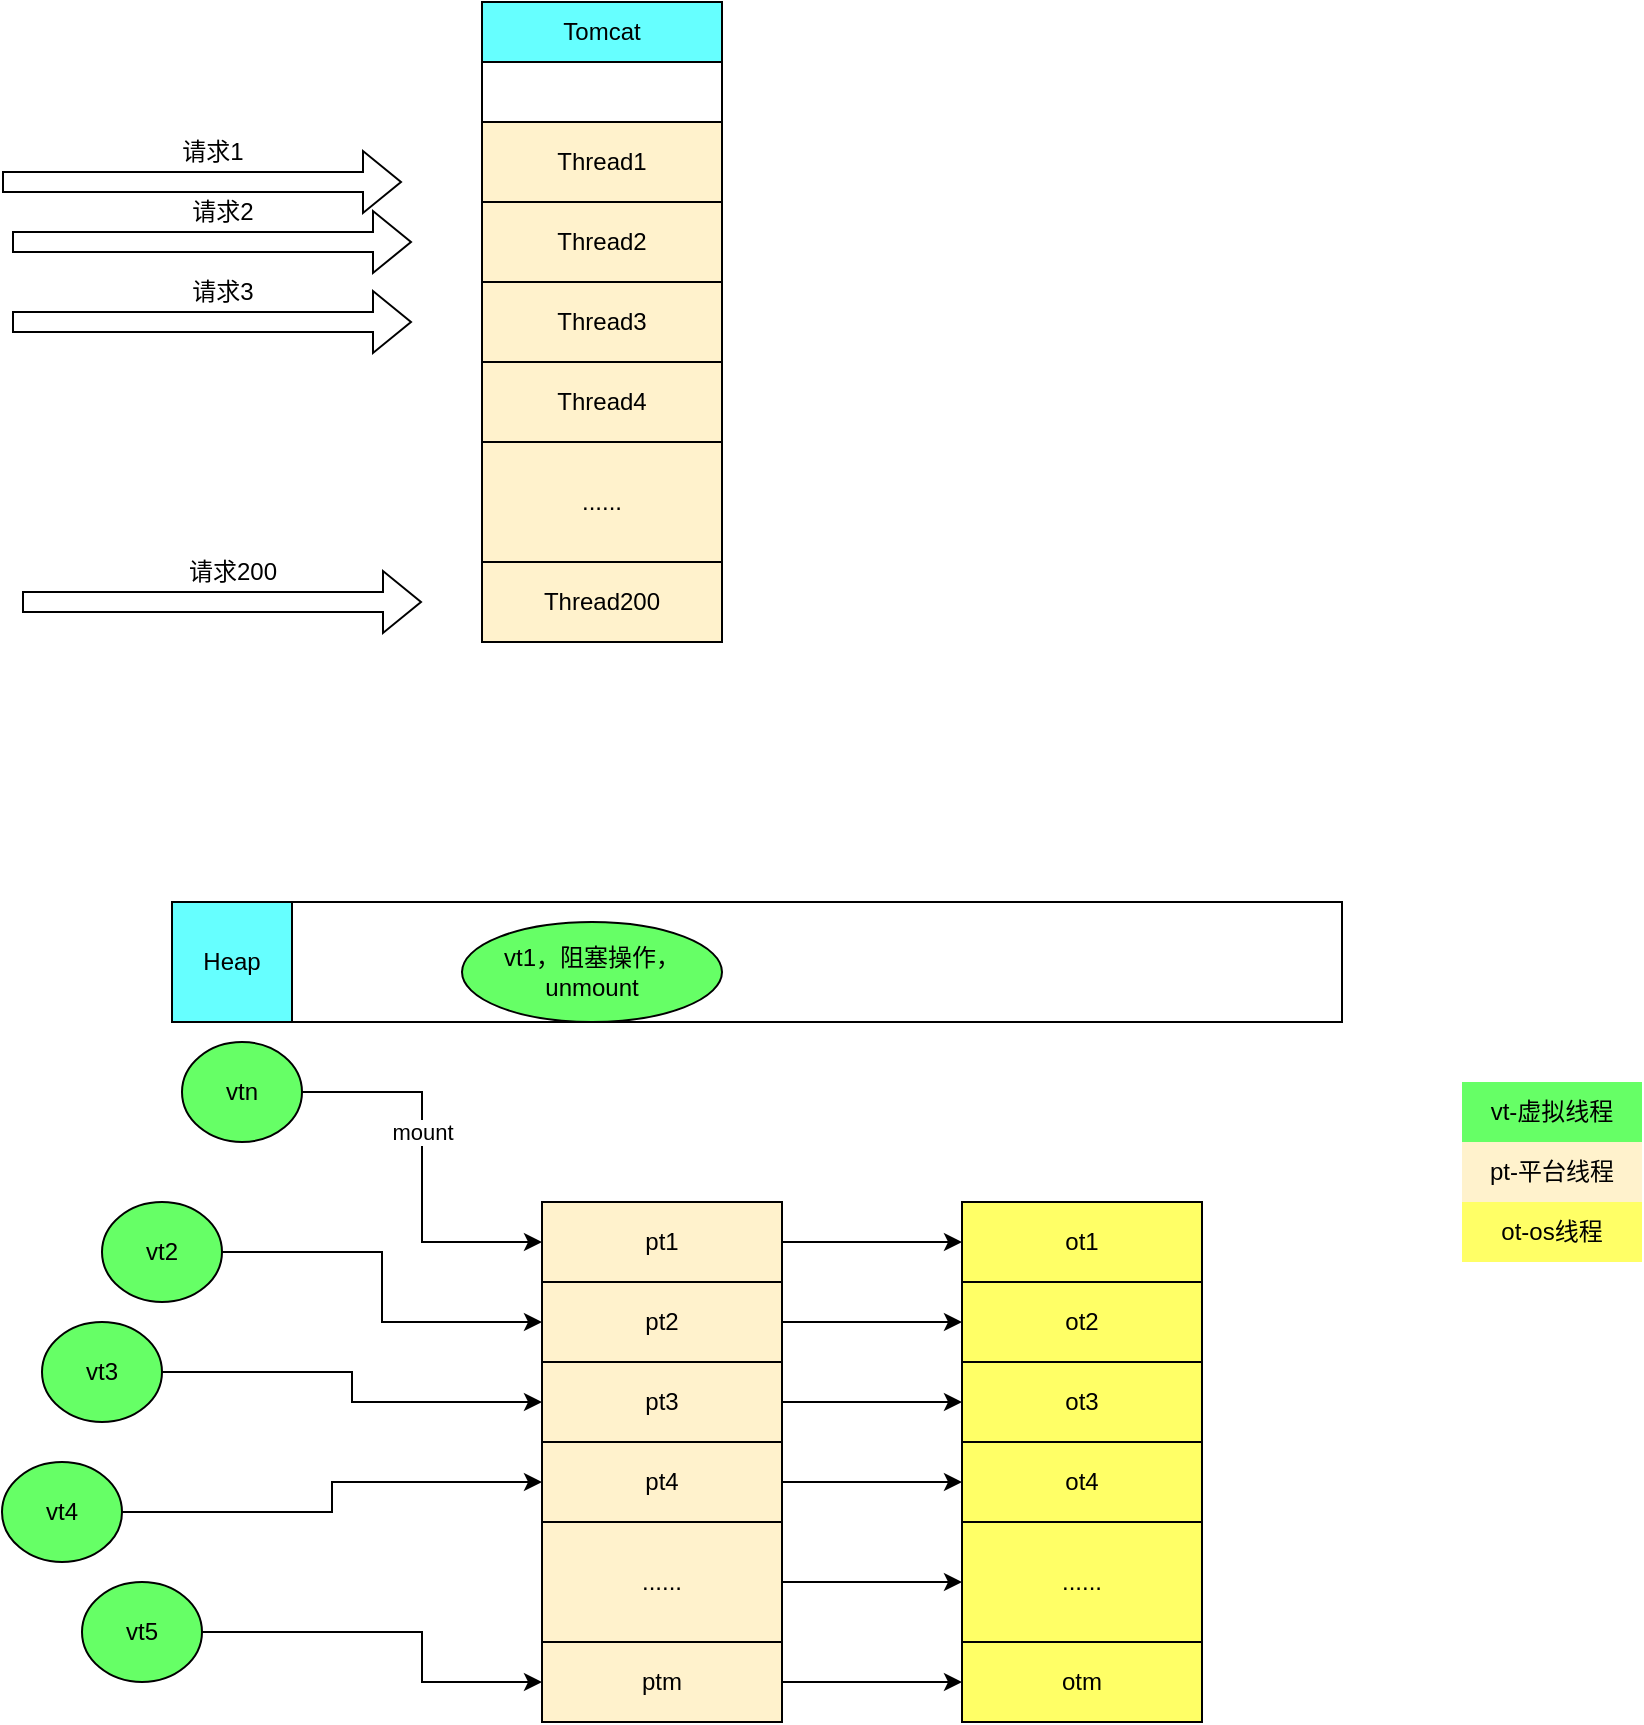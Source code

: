 <mxfile version="23.1.5" type="device">
  <diagram name="第 1 页" id="2GPRqhx0drDz8hzwv0PV">
    <mxGraphModel dx="1853" dy="688" grid="1" gridSize="10" guides="1" tooltips="1" connect="1" arrows="1" fold="1" page="1" pageScale="1" pageWidth="827" pageHeight="1169" math="0" shadow="0">
      <root>
        <mxCell id="0" />
        <mxCell id="1" parent="0" />
        <mxCell id="XeffF2xR2f2QkGAluVaj-24" value="" style="rounded=0;whiteSpace=wrap;html=1;" vertex="1" parent="1">
          <mxGeometry x="200" y="160" width="120" height="320" as="geometry" />
        </mxCell>
        <mxCell id="XeffF2xR2f2QkGAluVaj-25" value="Tomcat" style="rounded=0;whiteSpace=wrap;html=1;fillColor=#66FFFF;" vertex="1" parent="1">
          <mxGeometry x="200" y="160" width="120" height="30" as="geometry" />
        </mxCell>
        <mxCell id="XeffF2xR2f2QkGAluVaj-26" value="Thread1" style="rounded=0;whiteSpace=wrap;html=1;fillColor=#FFF2CC;" vertex="1" parent="1">
          <mxGeometry x="200" y="220" width="120" height="40" as="geometry" />
        </mxCell>
        <mxCell id="XeffF2xR2f2QkGAluVaj-27" value="Thread2" style="rounded=0;whiteSpace=wrap;html=1;fillColor=#FFF2CC;" vertex="1" parent="1">
          <mxGeometry x="200" y="260" width="120" height="40" as="geometry" />
        </mxCell>
        <mxCell id="XeffF2xR2f2QkGAluVaj-28" value="Thread3" style="rounded=0;whiteSpace=wrap;html=1;fillColor=#FFF2CC;" vertex="1" parent="1">
          <mxGeometry x="200" y="300" width="120" height="40" as="geometry" />
        </mxCell>
        <mxCell id="XeffF2xR2f2QkGAluVaj-29" value="Thread4" style="rounded=0;whiteSpace=wrap;html=1;fillColor=#FFF2CC;" vertex="1" parent="1">
          <mxGeometry x="200" y="340" width="120" height="40" as="geometry" />
        </mxCell>
        <mxCell id="XeffF2xR2f2QkGAluVaj-30" value="......" style="rounded=0;whiteSpace=wrap;html=1;fillColor=#FFF2CC;" vertex="1" parent="1">
          <mxGeometry x="200" y="380" width="120" height="60" as="geometry" />
        </mxCell>
        <mxCell id="XeffF2xR2f2QkGAluVaj-31" value="Thread200" style="rounded=0;whiteSpace=wrap;html=1;fillColor=#FFF2CC;" vertex="1" parent="1">
          <mxGeometry x="200" y="440" width="120" height="40" as="geometry" />
        </mxCell>
        <mxCell id="XeffF2xR2f2QkGAluVaj-33" value="" style="shape=flexArrow;endArrow=classic;html=1;rounded=0;" edge="1" parent="1">
          <mxGeometry width="50" height="50" relative="1" as="geometry">
            <mxPoint x="-40" y="250" as="sourcePoint" />
            <mxPoint x="160" y="250" as="targetPoint" />
          </mxGeometry>
        </mxCell>
        <mxCell id="XeffF2xR2f2QkGAluVaj-34" value="请求1" style="text;html=1;align=center;verticalAlign=middle;resizable=0;points=[];autosize=1;strokeColor=none;fillColor=none;" vertex="1" parent="1">
          <mxGeometry x="40" y="220" width="50" height="30" as="geometry" />
        </mxCell>
        <mxCell id="XeffF2xR2f2QkGAluVaj-35" value="" style="shape=flexArrow;endArrow=classic;html=1;rounded=0;" edge="1" parent="1">
          <mxGeometry width="50" height="50" relative="1" as="geometry">
            <mxPoint x="-35" y="280" as="sourcePoint" />
            <mxPoint x="165" y="280" as="targetPoint" />
          </mxGeometry>
        </mxCell>
        <mxCell id="XeffF2xR2f2QkGAluVaj-36" value="请求2" style="text;html=1;align=center;verticalAlign=middle;resizable=0;points=[];autosize=1;strokeColor=none;fillColor=none;" vertex="1" parent="1">
          <mxGeometry x="45" y="250" width="50" height="30" as="geometry" />
        </mxCell>
        <mxCell id="XeffF2xR2f2QkGAluVaj-37" value="" style="shape=flexArrow;endArrow=classic;html=1;rounded=0;" edge="1" parent="1">
          <mxGeometry width="50" height="50" relative="1" as="geometry">
            <mxPoint x="-35" y="320" as="sourcePoint" />
            <mxPoint x="165" y="320" as="targetPoint" />
          </mxGeometry>
        </mxCell>
        <mxCell id="XeffF2xR2f2QkGAluVaj-38" value="请求3" style="text;html=1;align=center;verticalAlign=middle;resizable=0;points=[];autosize=1;strokeColor=none;fillColor=none;" vertex="1" parent="1">
          <mxGeometry x="45" y="290" width="50" height="30" as="geometry" />
        </mxCell>
        <mxCell id="XeffF2xR2f2QkGAluVaj-39" value="" style="shape=flexArrow;endArrow=classic;html=1;rounded=0;" edge="1" parent="1">
          <mxGeometry width="50" height="50" relative="1" as="geometry">
            <mxPoint x="-30" y="460" as="sourcePoint" />
            <mxPoint x="170" y="460" as="targetPoint" />
          </mxGeometry>
        </mxCell>
        <mxCell id="XeffF2xR2f2QkGAluVaj-40" value="请求200" style="text;html=1;align=center;verticalAlign=middle;resizable=0;points=[];autosize=1;strokeColor=none;fillColor=none;" vertex="1" parent="1">
          <mxGeometry x="40" y="430" width="70" height="30" as="geometry" />
        </mxCell>
        <mxCell id="XeffF2xR2f2QkGAluVaj-41" value="" style="rounded=0;whiteSpace=wrap;html=1;" vertex="1" parent="1">
          <mxGeometry x="230" y="760" width="120" height="260" as="geometry" />
        </mxCell>
        <mxCell id="XeffF2xR2f2QkGAluVaj-84" style="edgeStyle=orthogonalEdgeStyle;rounded=0;orthogonalLoop=1;jettySize=auto;html=1;exitX=1;exitY=0.5;exitDx=0;exitDy=0;entryX=0;entryY=0.5;entryDx=0;entryDy=0;" edge="1" parent="1" source="XeffF2xR2f2QkGAluVaj-43" target="XeffF2xR2f2QkGAluVaj-67">
          <mxGeometry relative="1" as="geometry" />
        </mxCell>
        <mxCell id="XeffF2xR2f2QkGAluVaj-43" value="pt1" style="rounded=0;whiteSpace=wrap;html=1;fillColor=#FFF2CC;" vertex="1" parent="1">
          <mxGeometry x="230" y="760" width="120" height="40" as="geometry" />
        </mxCell>
        <mxCell id="XeffF2xR2f2QkGAluVaj-85" style="edgeStyle=orthogonalEdgeStyle;rounded=0;orthogonalLoop=1;jettySize=auto;html=1;exitX=1;exitY=0.5;exitDx=0;exitDy=0;entryX=0;entryY=0.5;entryDx=0;entryDy=0;" edge="1" parent="1" source="XeffF2xR2f2QkGAluVaj-44" target="XeffF2xR2f2QkGAluVaj-68">
          <mxGeometry relative="1" as="geometry" />
        </mxCell>
        <mxCell id="XeffF2xR2f2QkGAluVaj-44" value="pt2" style="rounded=0;whiteSpace=wrap;html=1;fillColor=#FFF2CC;" vertex="1" parent="1">
          <mxGeometry x="230" y="800" width="120" height="40" as="geometry" />
        </mxCell>
        <mxCell id="XeffF2xR2f2QkGAluVaj-86" style="edgeStyle=orthogonalEdgeStyle;rounded=0;orthogonalLoop=1;jettySize=auto;html=1;exitX=1;exitY=0.5;exitDx=0;exitDy=0;entryX=0;entryY=0.5;entryDx=0;entryDy=0;" edge="1" parent="1" source="XeffF2xR2f2QkGAluVaj-45" target="XeffF2xR2f2QkGAluVaj-69">
          <mxGeometry relative="1" as="geometry" />
        </mxCell>
        <mxCell id="XeffF2xR2f2QkGAluVaj-45" value="pt3" style="rounded=0;whiteSpace=wrap;html=1;fillColor=#FFF2CC;" vertex="1" parent="1">
          <mxGeometry x="230" y="840" width="120" height="40" as="geometry" />
        </mxCell>
        <mxCell id="XeffF2xR2f2QkGAluVaj-87" style="edgeStyle=orthogonalEdgeStyle;rounded=0;orthogonalLoop=1;jettySize=auto;html=1;exitX=1;exitY=0.5;exitDx=0;exitDy=0;entryX=0;entryY=0.5;entryDx=0;entryDy=0;" edge="1" parent="1" source="XeffF2xR2f2QkGAluVaj-46" target="XeffF2xR2f2QkGAluVaj-70">
          <mxGeometry relative="1" as="geometry" />
        </mxCell>
        <mxCell id="XeffF2xR2f2QkGAluVaj-46" value="pt4" style="rounded=0;whiteSpace=wrap;html=1;fillColor=#FFF2CC;" vertex="1" parent="1">
          <mxGeometry x="230" y="880" width="120" height="40" as="geometry" />
        </mxCell>
        <mxCell id="XeffF2xR2f2QkGAluVaj-88" style="edgeStyle=orthogonalEdgeStyle;rounded=0;orthogonalLoop=1;jettySize=auto;html=1;exitX=1;exitY=0.5;exitDx=0;exitDy=0;entryX=0;entryY=0.5;entryDx=0;entryDy=0;" edge="1" parent="1" source="XeffF2xR2f2QkGAluVaj-47" target="XeffF2xR2f2QkGAluVaj-71">
          <mxGeometry relative="1" as="geometry" />
        </mxCell>
        <mxCell id="XeffF2xR2f2QkGAluVaj-47" value="......" style="rounded=0;whiteSpace=wrap;html=1;fillColor=#FFF2CC;" vertex="1" parent="1">
          <mxGeometry x="230" y="920" width="120" height="60" as="geometry" />
        </mxCell>
        <mxCell id="XeffF2xR2f2QkGAluVaj-89" style="edgeStyle=orthogonalEdgeStyle;rounded=0;orthogonalLoop=1;jettySize=auto;html=1;exitX=1;exitY=0.5;exitDx=0;exitDy=0;entryX=0;entryY=0.5;entryDx=0;entryDy=0;" edge="1" parent="1" source="XeffF2xR2f2QkGAluVaj-48" target="XeffF2xR2f2QkGAluVaj-72">
          <mxGeometry relative="1" as="geometry" />
        </mxCell>
        <mxCell id="XeffF2xR2f2QkGAluVaj-48" value="ptm" style="rounded=0;whiteSpace=wrap;html=1;fillColor=#FFF2CC;" vertex="1" parent="1">
          <mxGeometry x="230" y="980" width="120" height="40" as="geometry" />
        </mxCell>
        <mxCell id="XeffF2xR2f2QkGAluVaj-58" value="" style="rounded=0;whiteSpace=wrap;html=1;" vertex="1" parent="1">
          <mxGeometry x="45" y="610" width="585" height="60" as="geometry" />
        </mxCell>
        <mxCell id="XeffF2xR2f2QkGAluVaj-59" value="Heap" style="rounded=0;whiteSpace=wrap;html=1;fillColor=#66FFFF;" vertex="1" parent="1">
          <mxGeometry x="45" y="610" width="60" height="60" as="geometry" />
        </mxCell>
        <mxCell id="XeffF2xR2f2QkGAluVaj-82" style="edgeStyle=orthogonalEdgeStyle;rounded=0;orthogonalLoop=1;jettySize=auto;html=1;exitX=1;exitY=0.5;exitDx=0;exitDy=0;entryX=0;entryY=0.5;entryDx=0;entryDy=0;" edge="1" parent="1" source="XeffF2xR2f2QkGAluVaj-60" target="XeffF2xR2f2QkGAluVaj-44">
          <mxGeometry relative="1" as="geometry" />
        </mxCell>
        <mxCell id="XeffF2xR2f2QkGAluVaj-60" value="vt2" style="ellipse;whiteSpace=wrap;html=1;fillColor=#66FF66;" vertex="1" parent="1">
          <mxGeometry x="10" y="760" width="60" height="50" as="geometry" />
        </mxCell>
        <mxCell id="XeffF2xR2f2QkGAluVaj-78" style="edgeStyle=orthogonalEdgeStyle;rounded=0;orthogonalLoop=1;jettySize=auto;html=1;exitX=1;exitY=0.5;exitDx=0;exitDy=0;entryX=0;entryY=0.5;entryDx=0;entryDy=0;" edge="1" parent="1" source="XeffF2xR2f2QkGAluVaj-61" target="XeffF2xR2f2QkGAluVaj-45">
          <mxGeometry relative="1" as="geometry" />
        </mxCell>
        <mxCell id="XeffF2xR2f2QkGAluVaj-61" value="vt3" style="ellipse;whiteSpace=wrap;html=1;fillColor=#66FF66;" vertex="1" parent="1">
          <mxGeometry x="-20" y="820" width="60" height="50" as="geometry" />
        </mxCell>
        <mxCell id="XeffF2xR2f2QkGAluVaj-79" style="edgeStyle=orthogonalEdgeStyle;rounded=0;orthogonalLoop=1;jettySize=auto;html=1;exitX=1;exitY=0.5;exitDx=0;exitDy=0;entryX=0;entryY=0.5;entryDx=0;entryDy=0;" edge="1" parent="1" source="XeffF2xR2f2QkGAluVaj-62" target="XeffF2xR2f2QkGAluVaj-46">
          <mxGeometry relative="1" as="geometry" />
        </mxCell>
        <mxCell id="XeffF2xR2f2QkGAluVaj-62" value="vt4" style="ellipse;whiteSpace=wrap;html=1;fillColor=#66FF66;" vertex="1" parent="1">
          <mxGeometry x="-40" y="890" width="60" height="50" as="geometry" />
        </mxCell>
        <mxCell id="XeffF2xR2f2QkGAluVaj-80" style="edgeStyle=orthogonalEdgeStyle;rounded=0;orthogonalLoop=1;jettySize=auto;html=1;exitX=1;exitY=0.5;exitDx=0;exitDy=0;entryX=0;entryY=0.5;entryDx=0;entryDy=0;" edge="1" parent="1" source="XeffF2xR2f2QkGAluVaj-63" target="XeffF2xR2f2QkGAluVaj-48">
          <mxGeometry relative="1" as="geometry">
            <Array as="points">
              <mxPoint x="170" y="975" />
              <mxPoint x="170" y="1000" />
            </Array>
          </mxGeometry>
        </mxCell>
        <mxCell id="XeffF2xR2f2QkGAluVaj-63" value="vt5" style="ellipse;whiteSpace=wrap;html=1;fillColor=#66FF66;" vertex="1" parent="1">
          <mxGeometry y="950" width="60" height="50" as="geometry" />
        </mxCell>
        <mxCell id="XeffF2xR2f2QkGAluVaj-90" style="edgeStyle=orthogonalEdgeStyle;rounded=0;orthogonalLoop=1;jettySize=auto;html=1;exitX=1;exitY=0.5;exitDx=0;exitDy=0;entryX=0;entryY=0.5;entryDx=0;entryDy=0;" edge="1" parent="1" source="XeffF2xR2f2QkGAluVaj-64" target="XeffF2xR2f2QkGAluVaj-43">
          <mxGeometry relative="1" as="geometry" />
        </mxCell>
        <mxCell id="XeffF2xR2f2QkGAluVaj-91" value="mount" style="edgeLabel;html=1;align=center;verticalAlign=middle;resizable=0;points=[];" vertex="1" connectable="0" parent="XeffF2xR2f2QkGAluVaj-90">
          <mxGeometry x="-0.195" relative="1" as="geometry">
            <mxPoint y="1" as="offset" />
          </mxGeometry>
        </mxCell>
        <mxCell id="XeffF2xR2f2QkGAluVaj-64" value="vtn" style="ellipse;whiteSpace=wrap;html=1;fillColor=#66FF66;" vertex="1" parent="1">
          <mxGeometry x="50" y="680" width="60" height="50" as="geometry" />
        </mxCell>
        <mxCell id="XeffF2xR2f2QkGAluVaj-65" value="vt1，阻塞操作，unmount" style="ellipse;whiteSpace=wrap;html=1;fillColor=#66FF66;" vertex="1" parent="1">
          <mxGeometry x="190" y="620" width="130" height="50" as="geometry" />
        </mxCell>
        <mxCell id="XeffF2xR2f2QkGAluVaj-66" value="" style="rounded=0;whiteSpace=wrap;html=1;" vertex="1" parent="1">
          <mxGeometry x="440" y="760" width="120" height="260" as="geometry" />
        </mxCell>
        <mxCell id="XeffF2xR2f2QkGAluVaj-67" value="ot1" style="rounded=0;whiteSpace=wrap;html=1;fillColor=#FFFF66;" vertex="1" parent="1">
          <mxGeometry x="440" y="760" width="120" height="40" as="geometry" />
        </mxCell>
        <mxCell id="XeffF2xR2f2QkGAluVaj-68" value="ot2" style="rounded=0;whiteSpace=wrap;html=1;fillColor=#FFFF66;" vertex="1" parent="1">
          <mxGeometry x="440" y="800" width="120" height="40" as="geometry" />
        </mxCell>
        <mxCell id="XeffF2xR2f2QkGAluVaj-69" value="ot3" style="rounded=0;whiteSpace=wrap;html=1;fillColor=#FFFF66;" vertex="1" parent="1">
          <mxGeometry x="440" y="840" width="120" height="40" as="geometry" />
        </mxCell>
        <mxCell id="XeffF2xR2f2QkGAluVaj-70" value="ot4" style="rounded=0;whiteSpace=wrap;html=1;fillColor=#FFFF66;" vertex="1" parent="1">
          <mxGeometry x="440" y="880" width="120" height="40" as="geometry" />
        </mxCell>
        <mxCell id="XeffF2xR2f2QkGAluVaj-71" value="......" style="rounded=0;whiteSpace=wrap;html=1;fillColor=#FFFF66;" vertex="1" parent="1">
          <mxGeometry x="440" y="920" width="120" height="60" as="geometry" />
        </mxCell>
        <mxCell id="XeffF2xR2f2QkGAluVaj-72" value="otm" style="rounded=0;whiteSpace=wrap;html=1;fillColor=#FFFF66;" vertex="1" parent="1">
          <mxGeometry x="440" y="980" width="120" height="40" as="geometry" />
        </mxCell>
        <mxCell id="XeffF2xR2f2QkGAluVaj-73" value="vt-虚拟线程" style="text;html=1;align=center;verticalAlign=middle;whiteSpace=wrap;rounded=0;fillColor=#66FF66;" vertex="1" parent="1">
          <mxGeometry x="690" y="700" width="90" height="30" as="geometry" />
        </mxCell>
        <mxCell id="XeffF2xR2f2QkGAluVaj-74" value="pt-平台线程" style="text;html=1;align=center;verticalAlign=middle;whiteSpace=wrap;rounded=0;fillColor=#FFF2CC;" vertex="1" parent="1">
          <mxGeometry x="690" y="730" width="90" height="30" as="geometry" />
        </mxCell>
        <mxCell id="XeffF2xR2f2QkGAluVaj-75" value="ot-os线程" style="text;html=1;align=center;verticalAlign=middle;whiteSpace=wrap;rounded=0;fillColor=#FFFF66;" vertex="1" parent="1">
          <mxGeometry x="690" y="760" width="90" height="30" as="geometry" />
        </mxCell>
      </root>
    </mxGraphModel>
  </diagram>
</mxfile>
